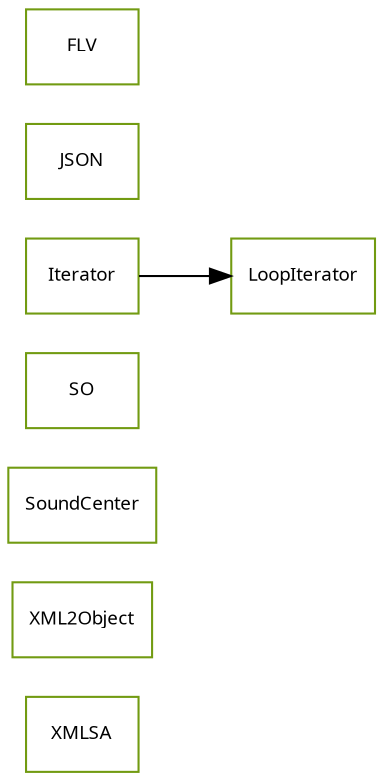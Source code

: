 strict digraph class_diagram {
  rankdir=LR;
  TypeXMLSA[
    label="XMLSA",
    URL="XMLSA.html",
    tooltip="com.sekati.data.XMLSA",
    fontname="Verdana",
    fontsize="9"
    color="#729b12"
    shape="record"
  ];
  TypeXML2Object[
    label="XML2Object",
    URL="XML2Object.html",
    tooltip="com.sekati.data.XML2Object",
    fontname="Verdana",
    fontsize="9"
    color="#729b12"
    shape="record"
  ];
  TypeSoundCenter[
    label="SoundCenter",
    URL="SoundCenter.html",
    tooltip="com.sekati.data.SoundCenter",
    fontname="Verdana",
    fontsize="9"
    color="#729b12"
    shape="record"
  ];
  TypeSO[
    label="SO",
    URL="SO.html",
    tooltip="com.sekati.data.SO",
    fontname="Verdana",
    fontsize="9"
    color="#729b12"
    shape="record"
  ];
  TypeLoopIterator[
    label="LoopIterator",
    URL="LoopIterator.html",
    tooltip="com.sekati.data.LoopIterator",
    fontname="Verdana",
    fontsize="9"
    color="#729b12"
    shape="record"
  ];
  TypeJSON[
    label="JSON",
    URL="JSON.html",
    tooltip="com.sekati.data.JSON",
    fontname="Verdana",
    fontsize="9"
    color="#729b12"
    shape="record"
  ];
  TypeIterator[
    label="Iterator",
    URL="Iterator.html",
    tooltip="com.sekati.data.Iterator",
    fontname="Verdana",
    fontsize="9"
    color="#729b12"
    shape="record"
  ];
  TypeFLV[
    label="FLV",
    URL="FLV.html",
    tooltip="com.sekati.data.FLV",
    fontname="Verdana",
    fontsize="9"
    color="#729b12"
    shape="record"
  ];
  TypeIterator -> TypeLoopIterator;
}

